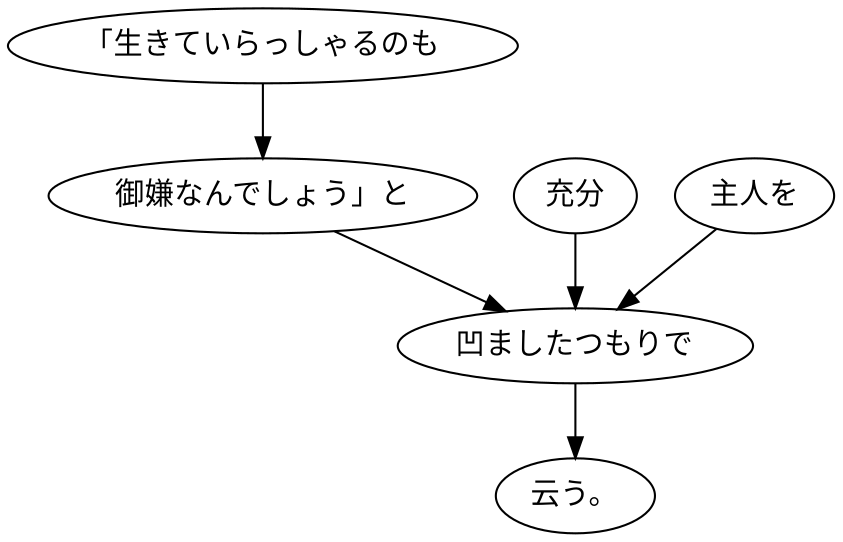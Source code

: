 digraph graph3109 {
	node0 [label="「生きていらっしゃるのも"];
	node1 [label="御嫌なんでしょう」と"];
	node2 [label="充分"];
	node3 [label="主人を"];
	node4 [label="凹ましたつもりで"];
	node5 [label="云う。"];
	node0 -> node1;
	node1 -> node4;
	node2 -> node4;
	node3 -> node4;
	node4 -> node5;
}
